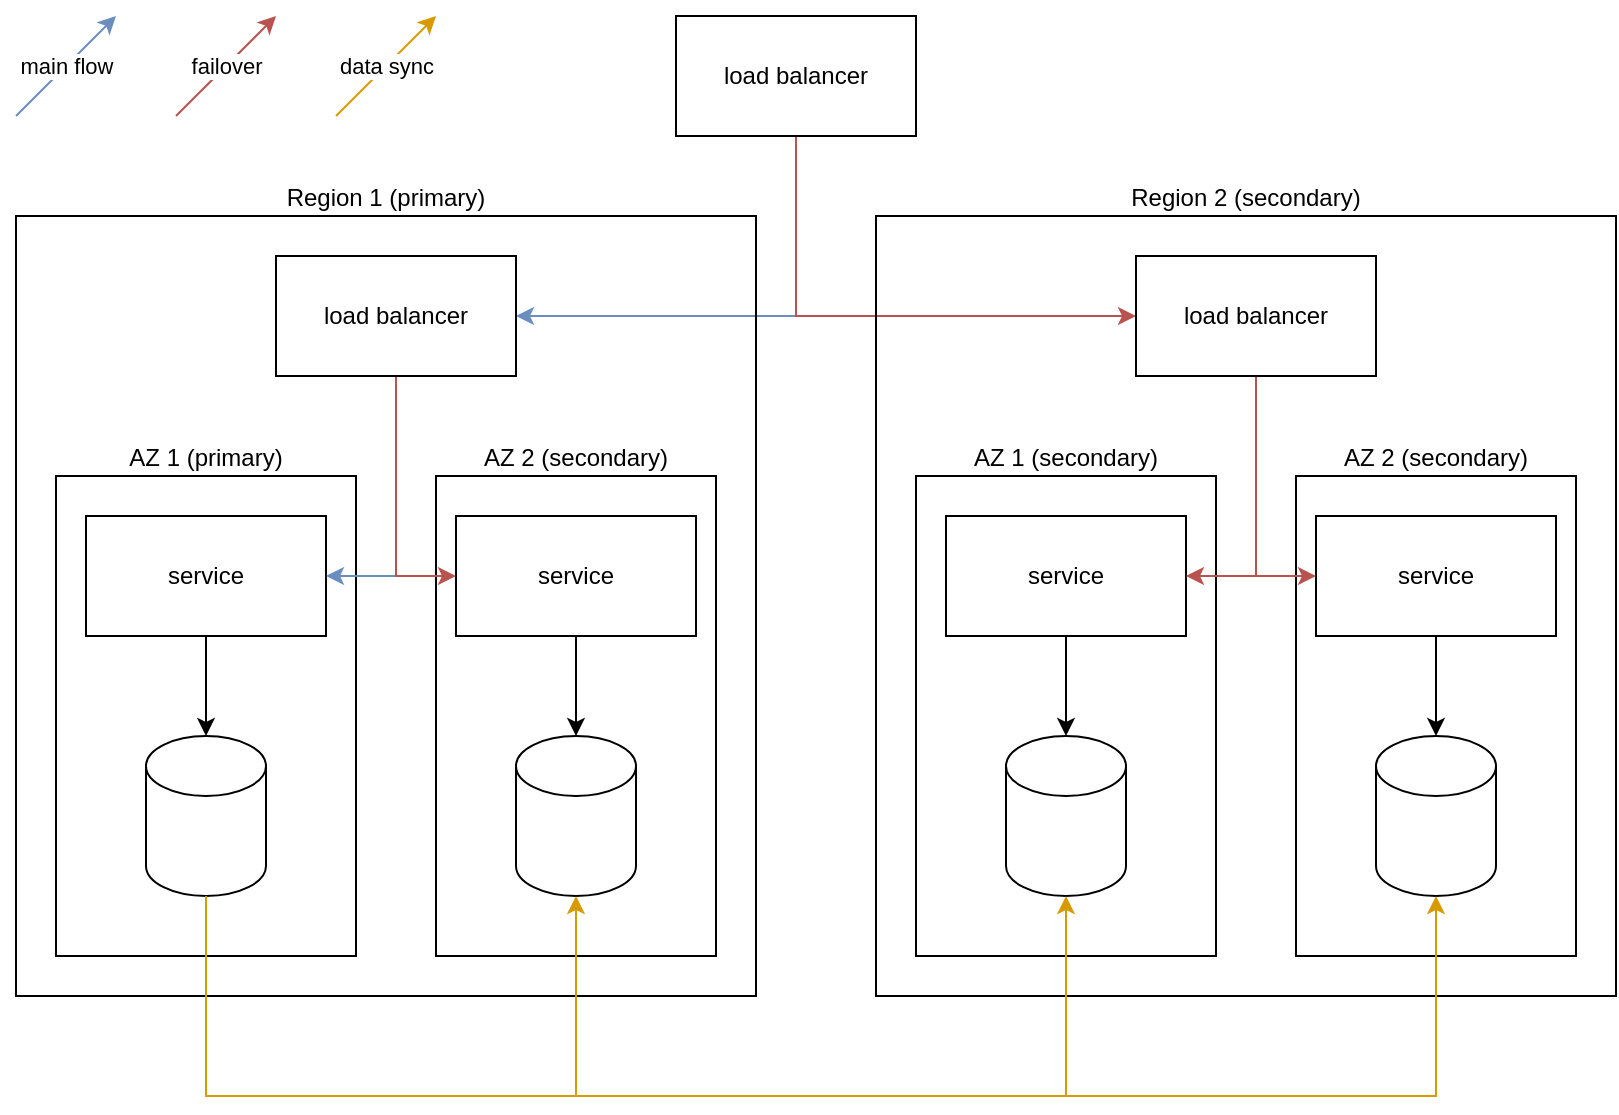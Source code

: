 <mxfile version="26.2.14">
  <diagram name="1" id="9HpApjE63F462VNOB9TF">
    <mxGraphModel dx="988" dy="604" grid="1" gridSize="10" guides="1" tooltips="1" connect="1" arrows="1" fold="1" page="1" pageScale="1" pageWidth="850" pageHeight="1100" math="0" shadow="0">
      <root>
        <mxCell id="0" />
        <mxCell id="1" parent="0" />
        <mxCell id="uyTtBoazdgsakhpWWEjb-32" style="edgeStyle=orthogonalEdgeStyle;rounded=0;orthogonalLoop=1;jettySize=auto;html=1;exitX=0.5;exitY=1;exitDx=0;exitDy=0;entryX=1;entryY=0.5;entryDx=0;entryDy=0;fillColor=#dae8fc;strokeColor=#6c8ebf;" edge="1" parent="1" source="uyTtBoazdgsakhpWWEjb-3" target="uyTtBoazdgsakhpWWEjb-19">
          <mxGeometry relative="1" as="geometry" />
        </mxCell>
        <mxCell id="uyTtBoazdgsakhpWWEjb-33" style="edgeStyle=orthogonalEdgeStyle;rounded=0;orthogonalLoop=1;jettySize=auto;html=1;exitX=0.5;exitY=1;exitDx=0;exitDy=0;entryX=0;entryY=0.5;entryDx=0;entryDy=0;fillColor=#f8cecc;strokeColor=#b85450;" edge="1" parent="1" source="uyTtBoazdgsakhpWWEjb-3" target="uyTtBoazdgsakhpWWEjb-27">
          <mxGeometry relative="1" as="geometry" />
        </mxCell>
        <mxCell id="uyTtBoazdgsakhpWWEjb-3" value="load balancer" style="rounded=0;whiteSpace=wrap;html=1;" vertex="1" parent="1">
          <mxGeometry x="440" y="120" width="120" height="60" as="geometry" />
        </mxCell>
        <mxCell id="uyTtBoazdgsakhpWWEjb-7" value="Region 1 (primary)" style="rounded=0;whiteSpace=wrap;html=1;fillColor=none;labelPosition=center;verticalLabelPosition=top;align=center;verticalAlign=bottom;" vertex="1" parent="1">
          <mxGeometry x="110" y="220" width="370" height="390" as="geometry" />
        </mxCell>
        <mxCell id="uyTtBoazdgsakhpWWEjb-8" value="AZ 1 (primary)" style="rounded=0;whiteSpace=wrap;html=1;labelPosition=center;verticalLabelPosition=top;align=center;verticalAlign=bottom;fillColor=none;" vertex="1" parent="1">
          <mxGeometry x="130" y="350" width="150" height="240" as="geometry" />
        </mxCell>
        <mxCell id="uyTtBoazdgsakhpWWEjb-9" value="AZ 2 (secondary)" style="rounded=0;whiteSpace=wrap;html=1;labelPosition=center;verticalLabelPosition=top;align=center;verticalAlign=bottom;fillColor=none;" vertex="1" parent="1">
          <mxGeometry x="320" y="350" width="140" height="240" as="geometry" />
        </mxCell>
        <mxCell id="uyTtBoazdgsakhpWWEjb-1" value="service" style="rounded=0;whiteSpace=wrap;html=1;" vertex="1" parent="1">
          <mxGeometry x="330" y="370" width="120" height="60" as="geometry" />
        </mxCell>
        <mxCell id="uyTtBoazdgsakhpWWEjb-4" value="service" style="rounded=0;whiteSpace=wrap;html=1;" vertex="1" parent="1">
          <mxGeometry x="145" y="370" width="120" height="60" as="geometry" />
        </mxCell>
        <mxCell id="uyTtBoazdgsakhpWWEjb-10" value="" style="shape=cylinder3;whiteSpace=wrap;html=1;boundedLbl=1;backgroundOutline=1;size=15;" vertex="1" parent="1">
          <mxGeometry x="175" y="480" width="60" height="80" as="geometry" />
        </mxCell>
        <mxCell id="uyTtBoazdgsakhpWWEjb-11" value="" style="shape=cylinder3;whiteSpace=wrap;html=1;boundedLbl=1;backgroundOutline=1;size=15;" vertex="1" parent="1">
          <mxGeometry x="360" y="480" width="60" height="80" as="geometry" />
        </mxCell>
        <mxCell id="uyTtBoazdgsakhpWWEjb-34" style="edgeStyle=orthogonalEdgeStyle;rounded=0;orthogonalLoop=1;jettySize=auto;html=1;exitX=0.5;exitY=1;exitDx=0;exitDy=0;entryX=1;entryY=0.5;entryDx=0;entryDy=0;fillColor=#dae8fc;strokeColor=#6c8ebf;" edge="1" parent="1" source="uyTtBoazdgsakhpWWEjb-19" target="uyTtBoazdgsakhpWWEjb-4">
          <mxGeometry relative="1" as="geometry" />
        </mxCell>
        <mxCell id="uyTtBoazdgsakhpWWEjb-35" style="edgeStyle=orthogonalEdgeStyle;rounded=0;orthogonalLoop=1;jettySize=auto;html=1;exitX=0.5;exitY=1;exitDx=0;exitDy=0;entryX=0;entryY=0.5;entryDx=0;entryDy=0;fillColor=#f8cecc;strokeColor=#b85450;" edge="1" parent="1" source="uyTtBoazdgsakhpWWEjb-19" target="uyTtBoazdgsakhpWWEjb-1">
          <mxGeometry relative="1" as="geometry" />
        </mxCell>
        <mxCell id="uyTtBoazdgsakhpWWEjb-19" value="load balancer" style="rounded=0;whiteSpace=wrap;html=1;" vertex="1" parent="1">
          <mxGeometry x="240" y="240" width="120" height="60" as="geometry" />
        </mxCell>
        <mxCell id="uyTtBoazdgsakhpWWEjb-20" value="Region 2 (secondary)" style="rounded=0;whiteSpace=wrap;html=1;fillColor=none;labelPosition=center;verticalLabelPosition=top;align=center;verticalAlign=bottom;" vertex="1" parent="1">
          <mxGeometry x="540" y="220" width="370" height="390" as="geometry" />
        </mxCell>
        <mxCell id="uyTtBoazdgsakhpWWEjb-21" value="AZ 1 (secondary)" style="rounded=0;whiteSpace=wrap;html=1;labelPosition=center;verticalLabelPosition=top;align=center;verticalAlign=bottom;fillColor=none;" vertex="1" parent="1">
          <mxGeometry x="560" y="350" width="150" height="240" as="geometry" />
        </mxCell>
        <mxCell id="uyTtBoazdgsakhpWWEjb-22" value="AZ 2 (secondary)" style="rounded=0;whiteSpace=wrap;html=1;labelPosition=center;verticalLabelPosition=top;align=center;verticalAlign=bottom;fillColor=none;" vertex="1" parent="1">
          <mxGeometry x="750" y="350" width="140" height="240" as="geometry" />
        </mxCell>
        <mxCell id="uyTtBoazdgsakhpWWEjb-23" value="service" style="rounded=0;whiteSpace=wrap;html=1;" vertex="1" parent="1">
          <mxGeometry x="760" y="370" width="120" height="60" as="geometry" />
        </mxCell>
        <mxCell id="uyTtBoazdgsakhpWWEjb-24" value="service" style="rounded=0;whiteSpace=wrap;html=1;" vertex="1" parent="1">
          <mxGeometry x="575" y="370" width="120" height="60" as="geometry" />
        </mxCell>
        <mxCell id="uyTtBoazdgsakhpWWEjb-25" value="" style="shape=cylinder3;whiteSpace=wrap;html=1;boundedLbl=1;backgroundOutline=1;size=15;" vertex="1" parent="1">
          <mxGeometry x="605" y="480" width="60" height="80" as="geometry" />
        </mxCell>
        <mxCell id="uyTtBoazdgsakhpWWEjb-26" value="" style="shape=cylinder3;whiteSpace=wrap;html=1;boundedLbl=1;backgroundOutline=1;size=15;" vertex="1" parent="1">
          <mxGeometry x="790" y="480" width="60" height="80" as="geometry" />
        </mxCell>
        <mxCell id="uyTtBoazdgsakhpWWEjb-42" style="edgeStyle=orthogonalEdgeStyle;rounded=0;orthogonalLoop=1;jettySize=auto;html=1;exitX=0.5;exitY=1;exitDx=0;exitDy=0;entryX=1;entryY=0.5;entryDx=0;entryDy=0;fillColor=#f8cecc;strokeColor=#b85450;" edge="1" parent="1" source="uyTtBoazdgsakhpWWEjb-27" target="uyTtBoazdgsakhpWWEjb-24">
          <mxGeometry relative="1" as="geometry" />
        </mxCell>
        <mxCell id="uyTtBoazdgsakhpWWEjb-43" style="edgeStyle=orthogonalEdgeStyle;rounded=0;orthogonalLoop=1;jettySize=auto;html=1;exitX=0.5;exitY=1;exitDx=0;exitDy=0;entryX=0;entryY=0.5;entryDx=0;entryDy=0;fillColor=#f8cecc;strokeColor=#b85450;" edge="1" parent="1" source="uyTtBoazdgsakhpWWEjb-27" target="uyTtBoazdgsakhpWWEjb-23">
          <mxGeometry relative="1" as="geometry" />
        </mxCell>
        <mxCell id="uyTtBoazdgsakhpWWEjb-27" value="load balancer" style="rounded=0;whiteSpace=wrap;html=1;" vertex="1" parent="1">
          <mxGeometry x="670" y="240" width="120" height="60" as="geometry" />
        </mxCell>
        <mxCell id="uyTtBoazdgsakhpWWEjb-36" style="edgeStyle=orthogonalEdgeStyle;rounded=0;orthogonalLoop=1;jettySize=auto;html=1;exitX=0.5;exitY=1;exitDx=0;exitDy=0;entryX=0.5;entryY=0;entryDx=0;entryDy=0;entryPerimeter=0;" edge="1" parent="1" source="uyTtBoazdgsakhpWWEjb-4" target="uyTtBoazdgsakhpWWEjb-10">
          <mxGeometry relative="1" as="geometry" />
        </mxCell>
        <mxCell id="uyTtBoazdgsakhpWWEjb-37" style="edgeStyle=orthogonalEdgeStyle;rounded=0;orthogonalLoop=1;jettySize=auto;html=1;exitX=0.5;exitY=1;exitDx=0;exitDy=0;entryX=0.5;entryY=0;entryDx=0;entryDy=0;entryPerimeter=0;" edge="1" parent="1" source="uyTtBoazdgsakhpWWEjb-1" target="uyTtBoazdgsakhpWWEjb-11">
          <mxGeometry relative="1" as="geometry" />
        </mxCell>
        <mxCell id="uyTtBoazdgsakhpWWEjb-39" style="edgeStyle=orthogonalEdgeStyle;rounded=0;orthogonalLoop=1;jettySize=auto;html=1;exitX=0.5;exitY=1;exitDx=0;exitDy=0;exitPerimeter=0;entryX=0.5;entryY=1;entryDx=0;entryDy=0;entryPerimeter=0;fillColor=#ffe6cc;strokeColor=#d79b00;" edge="1" parent="1" source="uyTtBoazdgsakhpWWEjb-10" target="uyTtBoazdgsakhpWWEjb-26">
          <mxGeometry relative="1" as="geometry">
            <Array as="points">
              <mxPoint x="205" y="660" />
              <mxPoint x="820" y="660" />
            </Array>
          </mxGeometry>
        </mxCell>
        <mxCell id="uyTtBoazdgsakhpWWEjb-40" style="edgeStyle=orthogonalEdgeStyle;rounded=0;orthogonalLoop=1;jettySize=auto;html=1;exitX=0.5;exitY=1;exitDx=0;exitDy=0;exitPerimeter=0;entryX=0.5;entryY=1;entryDx=0;entryDy=0;entryPerimeter=0;fillColor=#ffe6cc;strokeColor=#d79b00;" edge="1" parent="1" source="uyTtBoazdgsakhpWWEjb-10" target="uyTtBoazdgsakhpWWEjb-11">
          <mxGeometry relative="1" as="geometry">
            <Array as="points">
              <mxPoint x="205" y="660" />
              <mxPoint x="390" y="660" />
            </Array>
          </mxGeometry>
        </mxCell>
        <mxCell id="uyTtBoazdgsakhpWWEjb-41" style="edgeStyle=orthogonalEdgeStyle;rounded=0;orthogonalLoop=1;jettySize=auto;html=1;exitX=0.5;exitY=1;exitDx=0;exitDy=0;exitPerimeter=0;entryX=0.5;entryY=1;entryDx=0;entryDy=0;entryPerimeter=0;fillColor=#ffe6cc;strokeColor=#d79b00;" edge="1" parent="1" source="uyTtBoazdgsakhpWWEjb-10" target="uyTtBoazdgsakhpWWEjb-25">
          <mxGeometry relative="1" as="geometry">
            <Array as="points">
              <mxPoint x="205" y="660" />
              <mxPoint x="635" y="660" />
            </Array>
          </mxGeometry>
        </mxCell>
        <mxCell id="uyTtBoazdgsakhpWWEjb-44" style="edgeStyle=orthogonalEdgeStyle;rounded=0;orthogonalLoop=1;jettySize=auto;html=1;exitX=0.5;exitY=1;exitDx=0;exitDy=0;entryX=0.5;entryY=0;entryDx=0;entryDy=0;entryPerimeter=0;" edge="1" parent="1" source="uyTtBoazdgsakhpWWEjb-24" target="uyTtBoazdgsakhpWWEjb-25">
          <mxGeometry relative="1" as="geometry" />
        </mxCell>
        <mxCell id="uyTtBoazdgsakhpWWEjb-45" style="edgeStyle=orthogonalEdgeStyle;rounded=0;orthogonalLoop=1;jettySize=auto;html=1;exitX=0.5;exitY=1;exitDx=0;exitDy=0;entryX=0.5;entryY=0;entryDx=0;entryDy=0;entryPerimeter=0;" edge="1" parent="1" source="uyTtBoazdgsakhpWWEjb-23" target="uyTtBoazdgsakhpWWEjb-26">
          <mxGeometry relative="1" as="geometry" />
        </mxCell>
        <mxCell id="uyTtBoazdgsakhpWWEjb-46" value="main flow" style="endArrow=classic;html=1;rounded=0;fillColor=#dae8fc;strokeColor=#6c8ebf;" edge="1" parent="1">
          <mxGeometry width="50" height="50" relative="1" as="geometry">
            <mxPoint x="110" y="170" as="sourcePoint" />
            <mxPoint x="160" y="120" as="targetPoint" />
          </mxGeometry>
        </mxCell>
        <mxCell id="uyTtBoazdgsakhpWWEjb-47" value="failover" style="endArrow=classic;html=1;rounded=0;fillColor=#f8cecc;strokeColor=#b85450;" edge="1" parent="1">
          <mxGeometry width="50" height="50" relative="1" as="geometry">
            <mxPoint x="190" y="170" as="sourcePoint" />
            <mxPoint x="240" y="120" as="targetPoint" />
          </mxGeometry>
        </mxCell>
        <mxCell id="uyTtBoazdgsakhpWWEjb-48" value="data sync" style="endArrow=classic;html=1;rounded=0;fillColor=#ffe6cc;strokeColor=#d79b00;" edge="1" parent="1">
          <mxGeometry width="50" height="50" relative="1" as="geometry">
            <mxPoint x="270" y="170" as="sourcePoint" />
            <mxPoint x="320" y="120" as="targetPoint" />
          </mxGeometry>
        </mxCell>
      </root>
    </mxGraphModel>
  </diagram>
</mxfile>

